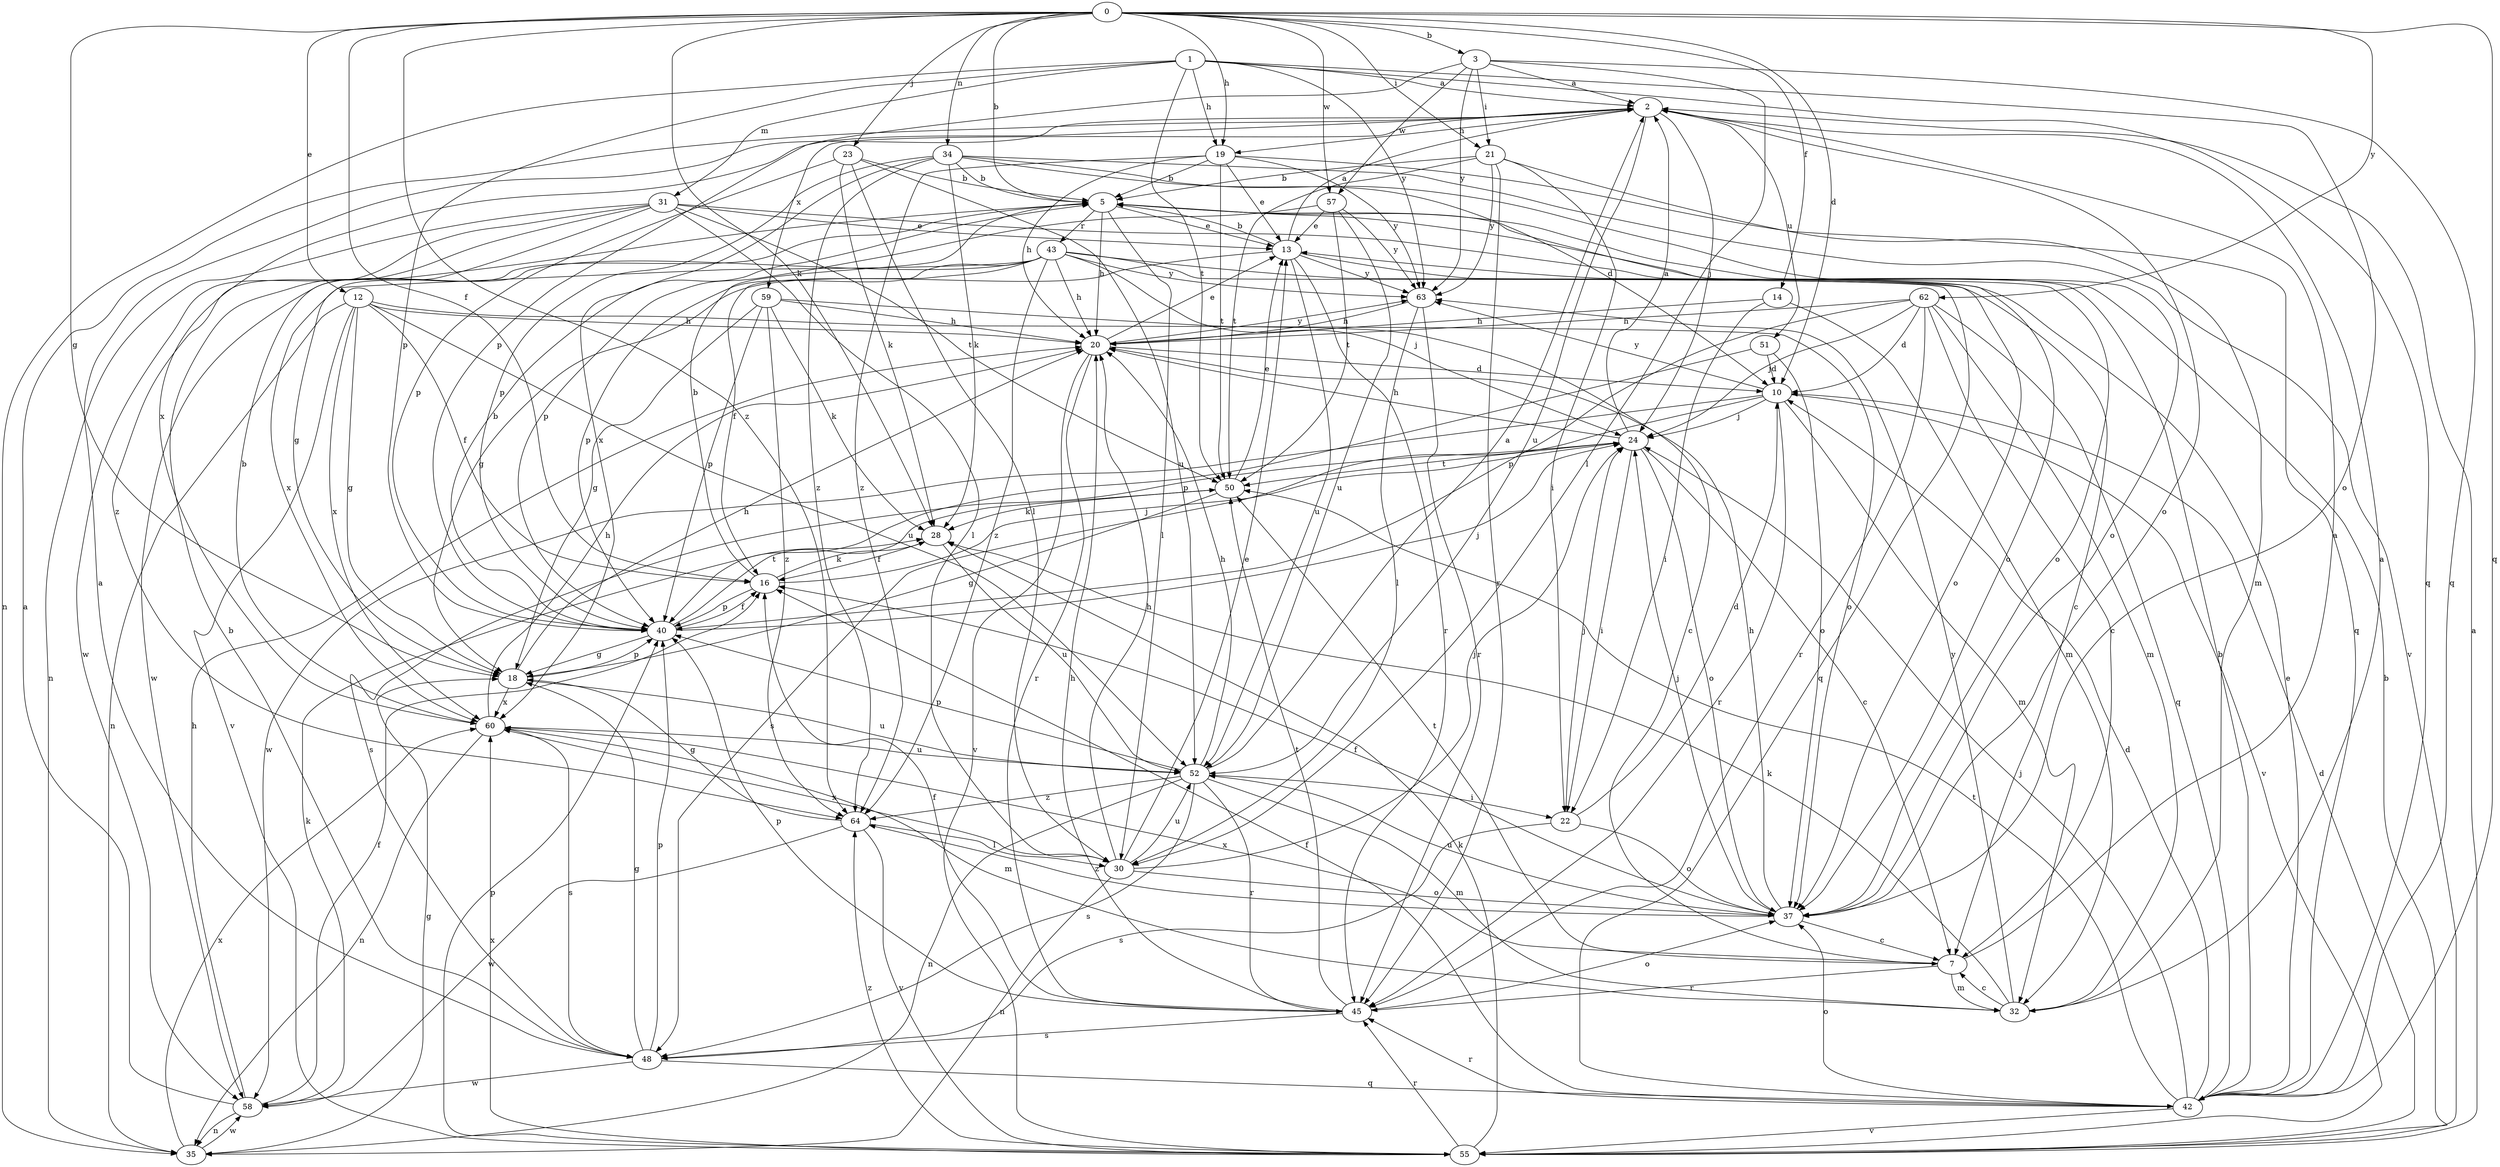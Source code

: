 strict digraph  {
0;
1;
2;
3;
5;
7;
10;
12;
13;
14;
16;
18;
19;
20;
21;
22;
23;
24;
28;
30;
31;
32;
34;
35;
37;
40;
42;
43;
45;
48;
50;
51;
52;
55;
57;
58;
59;
60;
62;
63;
64;
0 -> 3  [label=b];
0 -> 5  [label=b];
0 -> 10  [label=d];
0 -> 12  [label=e];
0 -> 14  [label=f];
0 -> 16  [label=f];
0 -> 18  [label=g];
0 -> 19  [label=h];
0 -> 21  [label=i];
0 -> 23  [label=j];
0 -> 28  [label=k];
0 -> 34  [label=n];
0 -> 42  [label=q];
0 -> 57  [label=w];
0 -> 62  [label=y];
0 -> 64  [label=z];
1 -> 2  [label=a];
1 -> 19  [label=h];
1 -> 31  [label=m];
1 -> 35  [label=n];
1 -> 37  [label=o];
1 -> 40  [label=p];
1 -> 42  [label=q];
1 -> 50  [label=t];
1 -> 63  [label=y];
2 -> 19  [label=h];
2 -> 24  [label=j];
2 -> 37  [label=o];
2 -> 51  [label=u];
2 -> 52  [label=u];
2 -> 59  [label=x];
2 -> 60  [label=x];
3 -> 2  [label=a];
3 -> 21  [label=i];
3 -> 30  [label=l];
3 -> 40  [label=p];
3 -> 42  [label=q];
3 -> 57  [label=w];
3 -> 63  [label=y];
5 -> 13  [label=e];
5 -> 20  [label=h];
5 -> 30  [label=l];
5 -> 37  [label=o];
5 -> 43  [label=r];
7 -> 2  [label=a];
7 -> 32  [label=m];
7 -> 45  [label=r];
7 -> 50  [label=t];
7 -> 60  [label=x];
10 -> 24  [label=j];
10 -> 32  [label=m];
10 -> 45  [label=r];
10 -> 48  [label=s];
10 -> 55  [label=v];
10 -> 58  [label=w];
10 -> 63  [label=y];
12 -> 16  [label=f];
12 -> 18  [label=g];
12 -> 20  [label=h];
12 -> 35  [label=n];
12 -> 37  [label=o];
12 -> 52  [label=u];
12 -> 55  [label=v];
12 -> 60  [label=x];
13 -> 2  [label=a];
13 -> 5  [label=b];
13 -> 18  [label=g];
13 -> 37  [label=o];
13 -> 45  [label=r];
13 -> 52  [label=u];
13 -> 63  [label=y];
14 -> 20  [label=h];
14 -> 22  [label=i];
14 -> 32  [label=m];
16 -> 5  [label=b];
16 -> 24  [label=j];
16 -> 28  [label=k];
16 -> 40  [label=p];
18 -> 20  [label=h];
18 -> 40  [label=p];
18 -> 52  [label=u];
18 -> 60  [label=x];
19 -> 5  [label=b];
19 -> 13  [label=e];
19 -> 20  [label=h];
19 -> 42  [label=q];
19 -> 50  [label=t];
19 -> 63  [label=y];
19 -> 64  [label=z];
20 -> 10  [label=d];
20 -> 13  [label=e];
20 -> 45  [label=r];
20 -> 55  [label=v];
20 -> 63  [label=y];
21 -> 5  [label=b];
21 -> 22  [label=i];
21 -> 32  [label=m];
21 -> 45  [label=r];
21 -> 50  [label=t];
21 -> 63  [label=y];
22 -> 10  [label=d];
22 -> 24  [label=j];
22 -> 37  [label=o];
22 -> 48  [label=s];
23 -> 5  [label=b];
23 -> 28  [label=k];
23 -> 30  [label=l];
23 -> 40  [label=p];
23 -> 52  [label=u];
24 -> 2  [label=a];
24 -> 7  [label=c];
24 -> 20  [label=h];
24 -> 22  [label=i];
24 -> 37  [label=o];
24 -> 48  [label=s];
24 -> 50  [label=t];
28 -> 16  [label=f];
28 -> 52  [label=u];
30 -> 13  [label=e];
30 -> 20  [label=h];
30 -> 24  [label=j];
30 -> 35  [label=n];
30 -> 37  [label=o];
30 -> 52  [label=u];
30 -> 60  [label=x];
31 -> 13  [label=e];
31 -> 18  [label=g];
31 -> 30  [label=l];
31 -> 35  [label=n];
31 -> 37  [label=o];
31 -> 50  [label=t];
31 -> 58  [label=w];
31 -> 64  [label=z];
32 -> 2  [label=a];
32 -> 7  [label=c];
32 -> 28  [label=k];
32 -> 63  [label=y];
34 -> 5  [label=b];
34 -> 10  [label=d];
34 -> 28  [label=k];
34 -> 37  [label=o];
34 -> 40  [label=p];
34 -> 55  [label=v];
34 -> 60  [label=x];
34 -> 64  [label=z];
35 -> 18  [label=g];
35 -> 58  [label=w];
35 -> 60  [label=x];
37 -> 7  [label=c];
37 -> 16  [label=f];
37 -> 20  [label=h];
37 -> 24  [label=j];
37 -> 52  [label=u];
37 -> 64  [label=z];
40 -> 5  [label=b];
40 -> 16  [label=f];
40 -> 18  [label=g];
40 -> 24  [label=j];
40 -> 50  [label=t];
42 -> 5  [label=b];
42 -> 10  [label=d];
42 -> 13  [label=e];
42 -> 16  [label=f];
42 -> 24  [label=j];
42 -> 37  [label=o];
42 -> 45  [label=r];
42 -> 50  [label=t];
42 -> 55  [label=v];
43 -> 7  [label=c];
43 -> 16  [label=f];
43 -> 20  [label=h];
43 -> 24  [label=j];
43 -> 40  [label=p];
43 -> 42  [label=q];
43 -> 58  [label=w];
43 -> 60  [label=x];
43 -> 63  [label=y];
43 -> 64  [label=z];
45 -> 16  [label=f];
45 -> 20  [label=h];
45 -> 37  [label=o];
45 -> 40  [label=p];
45 -> 48  [label=s];
45 -> 50  [label=t];
48 -> 2  [label=a];
48 -> 5  [label=b];
48 -> 18  [label=g];
48 -> 40  [label=p];
48 -> 42  [label=q];
48 -> 58  [label=w];
50 -> 13  [label=e];
50 -> 18  [label=g];
50 -> 28  [label=k];
51 -> 10  [label=d];
51 -> 37  [label=o];
51 -> 40  [label=p];
52 -> 2  [label=a];
52 -> 20  [label=h];
52 -> 22  [label=i];
52 -> 32  [label=m];
52 -> 35  [label=n];
52 -> 40  [label=p];
52 -> 45  [label=r];
52 -> 48  [label=s];
52 -> 64  [label=z];
55 -> 2  [label=a];
55 -> 5  [label=b];
55 -> 10  [label=d];
55 -> 28  [label=k];
55 -> 40  [label=p];
55 -> 45  [label=r];
55 -> 60  [label=x];
55 -> 64  [label=z];
57 -> 13  [label=e];
57 -> 40  [label=p];
57 -> 50  [label=t];
57 -> 52  [label=u];
57 -> 63  [label=y];
58 -> 2  [label=a];
58 -> 16  [label=f];
58 -> 20  [label=h];
58 -> 28  [label=k];
58 -> 35  [label=n];
59 -> 7  [label=c];
59 -> 18  [label=g];
59 -> 20  [label=h];
59 -> 28  [label=k];
59 -> 40  [label=p];
59 -> 64  [label=z];
60 -> 5  [label=b];
60 -> 20  [label=h];
60 -> 32  [label=m];
60 -> 35  [label=n];
60 -> 48  [label=s];
60 -> 52  [label=u];
62 -> 7  [label=c];
62 -> 10  [label=d];
62 -> 20  [label=h];
62 -> 24  [label=j];
62 -> 32  [label=m];
62 -> 40  [label=p];
62 -> 42  [label=q];
62 -> 45  [label=r];
63 -> 20  [label=h];
63 -> 30  [label=l];
63 -> 45  [label=r];
64 -> 18  [label=g];
64 -> 30  [label=l];
64 -> 55  [label=v];
64 -> 58  [label=w];
}
